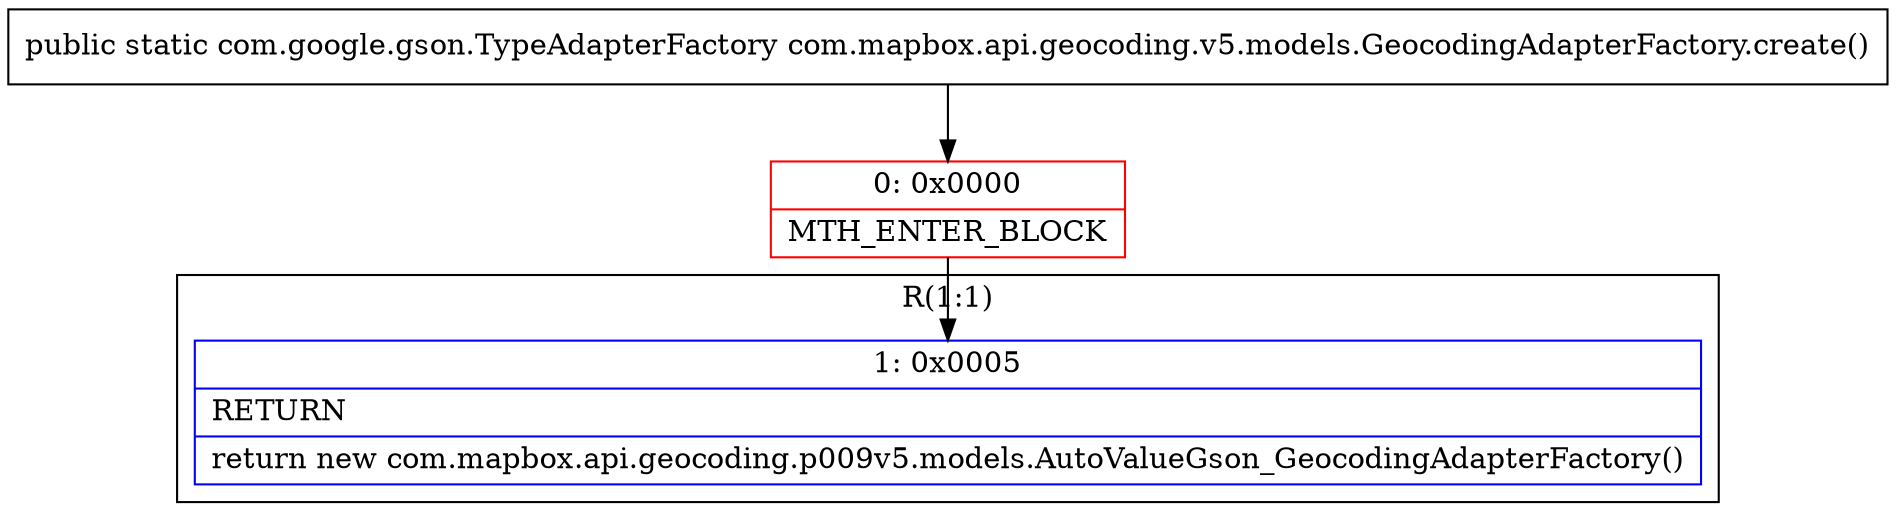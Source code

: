 digraph "CFG forcom.mapbox.api.geocoding.v5.models.GeocodingAdapterFactory.create()Lcom\/google\/gson\/TypeAdapterFactory;" {
subgraph cluster_Region_775614897 {
label = "R(1:1)";
node [shape=record,color=blue];
Node_1 [shape=record,label="{1\:\ 0x0005|RETURN\l|return new com.mapbox.api.geocoding.p009v5.models.AutoValueGson_GeocodingAdapterFactory()\l}"];
}
Node_0 [shape=record,color=red,label="{0\:\ 0x0000|MTH_ENTER_BLOCK\l}"];
MethodNode[shape=record,label="{public static com.google.gson.TypeAdapterFactory com.mapbox.api.geocoding.v5.models.GeocodingAdapterFactory.create() }"];
MethodNode -> Node_0;
Node_0 -> Node_1;
}

